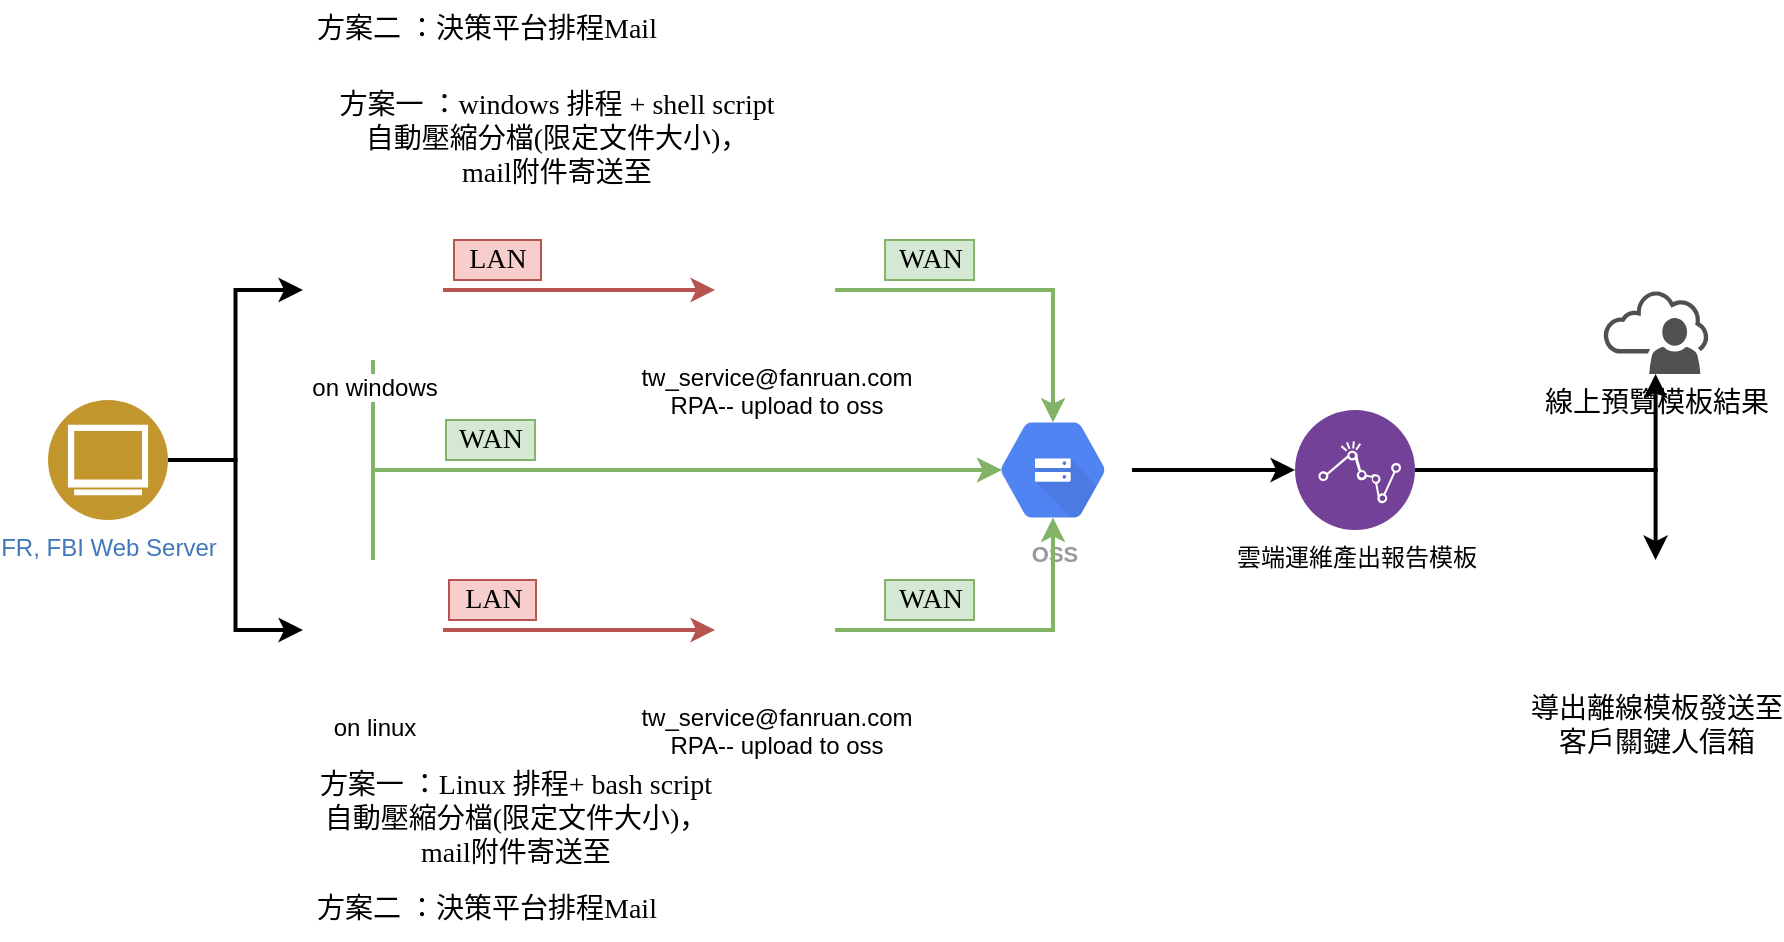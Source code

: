 <mxfile version="14.4.7" type="github">
  <diagram id="eIo0H9kK7ql945uVP1NC" name="Page-1">
    <mxGraphModel dx="2065" dy="1904" grid="1" gridSize="10" guides="1" tooltips="1" connect="1" arrows="1" fold="1" page="1" pageScale="1" pageWidth="1169" pageHeight="827" math="0" shadow="0">
      <root>
        <mxCell id="0" />
        <mxCell id="1" parent="0" />
        <mxCell id="TqtpQRx4dUUKEzbbysgT-4" style="edgeStyle=orthogonalEdgeStyle;rounded=0;orthogonalLoop=1;jettySize=auto;html=1;entryX=0;entryY=0.5;entryDx=0;entryDy=0;strokeWidth=2;" edge="1" parent="1" source="TqtpQRx4dUUKEzbbysgT-1" target="TqtpQRx4dUUKEzbbysgT-2">
          <mxGeometry relative="1" as="geometry" />
        </mxCell>
        <mxCell id="TqtpQRx4dUUKEzbbysgT-7" style="edgeStyle=orthogonalEdgeStyle;rounded=0;orthogonalLoop=1;jettySize=auto;html=1;entryX=0;entryY=0.5;entryDx=0;entryDy=0;strokeWidth=2;" edge="1" parent="1" source="TqtpQRx4dUUKEzbbysgT-1" target="TqtpQRx4dUUKEzbbysgT-6">
          <mxGeometry relative="1" as="geometry" />
        </mxCell>
        <mxCell id="TqtpQRx4dUUKEzbbysgT-1" value="FR, FBI Web Server" style="aspect=fixed;perimeter=ellipsePerimeter;html=1;align=center;shadow=0;dashed=0;fontColor=#4277BB;labelBackgroundColor=#ffffff;fontSize=12;spacingTop=0;image;image=img/lib/ibm/users/browser.svg;" vertex="1" parent="1">
          <mxGeometry x="160" y="-448" width="60" height="60" as="geometry" />
        </mxCell>
        <mxCell id="TqtpQRx4dUUKEzbbysgT-14" style="edgeStyle=orthogonalEdgeStyle;rounded=0;orthogonalLoop=1;jettySize=auto;html=1;entryX=0;entryY=0.5;entryDx=0;entryDy=0;fontFamily=Noto Sans TC;fontSource=https%3A%2F%2Ffonts.googleapis.com%2Fcss%3Ffamily%3DNoto%2BSans%2BTC;fontSize=14;fillColor=#f8cecc;strokeColor=#b85450;strokeWidth=2;" edge="1" parent="1" source="TqtpQRx4dUUKEzbbysgT-2" target="TqtpQRx4dUUKEzbbysgT-13">
          <mxGeometry relative="1" as="geometry" />
        </mxCell>
        <mxCell id="TqtpQRx4dUUKEzbbysgT-16" style="edgeStyle=orthogonalEdgeStyle;rounded=0;orthogonalLoop=1;jettySize=auto;html=1;fontFamily=Noto Sans TC;fontSource=https%3A%2F%2Ffonts.googleapis.com%2Fcss%3Ffamily%3DNoto%2BSans%2BTC;fontSize=14;entryX=0.175;entryY=0.5;entryDx=0;entryDy=0;entryPerimeter=0;fillColor=#d5e8d4;strokeColor=#82b366;strokeWidth=2;" edge="1" parent="1" source="TqtpQRx4dUUKEzbbysgT-2" target="TqtpQRx4dUUKEzbbysgT-15">
          <mxGeometry relative="1" as="geometry">
            <mxPoint x="420" y="-413" as="targetPoint" />
            <Array as="points">
              <mxPoint x="323" y="-413" />
            </Array>
          </mxGeometry>
        </mxCell>
        <mxCell id="TqtpQRx4dUUKEzbbysgT-2" value="on windows" style="shape=image;html=1;verticalAlign=top;verticalLabelPosition=bottom;labelBackgroundColor=#ffffff;imageAspect=0;aspect=fixed;image=https://cdn0.iconfinder.com/data/icons/social-network-9/50/12-128.png" vertex="1" parent="1">
          <mxGeometry x="287.5" y="-538" width="70" height="70" as="geometry" />
        </mxCell>
        <mxCell id="TqtpQRx4dUUKEzbbysgT-17" style="edgeStyle=orthogonalEdgeStyle;rounded=0;orthogonalLoop=1;jettySize=auto;html=1;entryX=0.175;entryY=0.5;entryDx=0;entryDy=0;entryPerimeter=0;fontFamily=Noto Sans TC;fontSource=https%3A%2F%2Ffonts.googleapis.com%2Fcss%3Ffamily%3DNoto%2BSans%2BTC;fontSize=14;fillColor=#d5e8d4;strokeColor=#82b366;strokeWidth=2;" edge="1" parent="1" source="TqtpQRx4dUUKEzbbysgT-6" target="TqtpQRx4dUUKEzbbysgT-15">
          <mxGeometry relative="1" as="geometry">
            <Array as="points">
              <mxPoint x="323" y="-413" />
            </Array>
          </mxGeometry>
        </mxCell>
        <mxCell id="TqtpQRx4dUUKEzbbysgT-19" style="edgeStyle=orthogonalEdgeStyle;rounded=0;orthogonalLoop=1;jettySize=auto;html=1;fontFamily=Noto Sans TC;fontSource=https%3A%2F%2Ffonts.googleapis.com%2Fcss%3Ffamily%3DNoto%2BSans%2BTC;fontSize=14;fillColor=#f8cecc;strokeColor=#b85450;strokeWidth=2;" edge="1" parent="1" source="TqtpQRx4dUUKEzbbysgT-6" target="TqtpQRx4dUUKEzbbysgT-18">
          <mxGeometry relative="1" as="geometry" />
        </mxCell>
        <mxCell id="TqtpQRx4dUUKEzbbysgT-6" value="on linux" style="shape=image;html=1;verticalAlign=top;verticalLabelPosition=bottom;labelBackgroundColor=#ffffff;imageAspect=0;aspect=fixed;image=https://cdn1.iconfinder.com/data/icons/system-black-circles/512/linux_tox-128.png" vertex="1" parent="1">
          <mxGeometry x="287.5" y="-368" width="70" height="70" as="geometry" />
        </mxCell>
        <mxCell id="TqtpQRx4dUUKEzbbysgT-11" value="WAN" style="text;html=1;strokeColor=#82b366;fillColor=#d5e8d4;align=center;verticalAlign=middle;whiteSpace=wrap;rounded=0;fontFamily=Noto Sans TC;fontSource=https%3A%2F%2Ffonts.googleapis.com%2Fcss%3Ffamily%3DNoto%2BSans%2BTC;fontSize=14;" vertex="1" parent="1">
          <mxGeometry x="359" y="-438" width="44.5" height="20" as="geometry" />
        </mxCell>
        <mxCell id="TqtpQRx4dUUKEzbbysgT-29" style="edgeStyle=orthogonalEdgeStyle;rounded=0;orthogonalLoop=1;jettySize=auto;html=1;entryX=0.5;entryY=0.16;entryDx=0;entryDy=0;entryPerimeter=0;fontFamily=Noto Sans TC;fontSource=https%3A%2F%2Ffonts.googleapis.com%2Fcss%3Ffamily%3DNoto%2BSans%2BTC;fontSize=14;fillColor=#d5e8d4;strokeColor=#82b366;strokeWidth=2;" edge="1" parent="1" source="TqtpQRx4dUUKEzbbysgT-13" target="TqtpQRx4dUUKEzbbysgT-15">
          <mxGeometry relative="1" as="geometry" />
        </mxCell>
        <mxCell id="TqtpQRx4dUUKEzbbysgT-13" value="tw_service@fanruan.com&lt;br&gt;RPA-- upload to oss" style="shape=image;html=1;verticalAlign=top;verticalLabelPosition=bottom;labelBackgroundColor=#ffffff;imageAspect=0;aspect=fixed;image=https://cdn2.iconfinder.com/data/icons/social-icons-circular-color/512/gmail-128.png" vertex="1" parent="1">
          <mxGeometry x="493.5" y="-533" width="60" height="60" as="geometry" />
        </mxCell>
        <mxCell id="TqtpQRx4dUUKEzbbysgT-35" style="edgeStyle=orthogonalEdgeStyle;rounded=0;orthogonalLoop=1;jettySize=auto;html=1;entryX=0;entryY=0.5;entryDx=0;entryDy=0;fontFamily=Noto Sans TC;fontSource=https%3A%2F%2Ffonts.googleapis.com%2Fcss%3Ffamily%3DNoto%2BSans%2BTC;fontSize=14;strokeWidth=2;" edge="1" parent="1" source="TqtpQRx4dUUKEzbbysgT-15" target="TqtpQRx4dUUKEzbbysgT-34">
          <mxGeometry relative="1" as="geometry" />
        </mxCell>
        <mxCell id="TqtpQRx4dUUKEzbbysgT-15" value="OSS" style="html=1;fillColor=#5184F3;strokeColor=none;verticalAlign=top;labelPosition=center;verticalLabelPosition=bottom;align=center;spacingTop=-6;fontSize=11;fontStyle=1;fontColor=#999999;shape=mxgraph.gcp2.hexIcon;prIcon=cloud_storage" vertex="1" parent="1">
          <mxGeometry x="623.02" y="-448" width="78.97" height="70" as="geometry" />
        </mxCell>
        <mxCell id="TqtpQRx4dUUKEzbbysgT-30" style="edgeStyle=orthogonalEdgeStyle;rounded=0;orthogonalLoop=1;jettySize=auto;html=1;entryX=0.5;entryY=0.84;entryDx=0;entryDy=0;entryPerimeter=0;fontFamily=Noto Sans TC;fontSource=https%3A%2F%2Ffonts.googleapis.com%2Fcss%3Ffamily%3DNoto%2BSans%2BTC;fontSize=14;fillColor=#d5e8d4;strokeColor=#82b366;strokeWidth=2;" edge="1" parent="1" source="TqtpQRx4dUUKEzbbysgT-18" target="TqtpQRx4dUUKEzbbysgT-15">
          <mxGeometry relative="1" as="geometry" />
        </mxCell>
        <mxCell id="TqtpQRx4dUUKEzbbysgT-18" value="tw_service@fanruan.com&lt;br&gt;RPA-- upload to oss" style="shape=image;html=1;verticalAlign=top;verticalLabelPosition=bottom;labelBackgroundColor=#ffffff;imageAspect=0;aspect=fixed;image=https://cdn2.iconfinder.com/data/icons/social-icons-circular-color/512/gmail-128.png" vertex="1" parent="1">
          <mxGeometry x="493.5" y="-363" width="60" height="60" as="geometry" />
        </mxCell>
        <mxCell id="TqtpQRx4dUUKEzbbysgT-22" value="方案一 ：windows 排程 + shell script&lt;br&gt;自動壓縮分檔(限定文件大小)，&lt;br&gt;mail附件寄送至" style="text;html=1;strokeColor=none;fillColor=none;align=center;verticalAlign=middle;whiteSpace=wrap;rounded=0;fontFamily=Noto Sans TC;fontSource=https%3A%2F%2Ffonts.googleapis.com%2Fcss%3Ffamily%3DNoto%2BSans%2BTC;fontSize=14;" vertex="1" parent="1">
          <mxGeometry x="287.5" y="-608" width="253" height="60" as="geometry" />
        </mxCell>
        <mxCell id="TqtpQRx4dUUKEzbbysgT-23" value="LAN" style="text;html=1;strokeColor=#b85450;fillColor=#f8cecc;align=center;verticalAlign=middle;whiteSpace=wrap;rounded=0;fontFamily=Noto Sans TC;fontSource=https%3A%2F%2Ffonts.googleapis.com%2Fcss%3Ffamily%3DNoto%2BSans%2BTC;fontSize=14;" vertex="1" parent="1">
          <mxGeometry x="363" y="-528" width="43.5" height="20" as="geometry" />
        </mxCell>
        <mxCell id="TqtpQRx4dUUKEzbbysgT-24" value="LAN" style="text;html=1;strokeColor=#b85450;fillColor=#f8cecc;align=center;verticalAlign=middle;whiteSpace=wrap;rounded=0;fontFamily=Noto Sans TC;fontSource=https%3A%2F%2Ffonts.googleapis.com%2Fcss%3Ffamily%3DNoto%2BSans%2BTC;fontSize=14;" vertex="1" parent="1">
          <mxGeometry x="360.5" y="-358" width="43.5" height="20" as="geometry" />
        </mxCell>
        <mxCell id="TqtpQRx4dUUKEzbbysgT-25" value="方案一 ：Linux 排程+ bash script&lt;br&gt;自動壓縮分檔(限定文件大小)，&lt;br&gt;mail附件寄送至" style="text;html=1;strokeColor=none;fillColor=none;align=center;verticalAlign=middle;whiteSpace=wrap;rounded=0;fontFamily=Noto Sans TC;fontSource=https%3A%2F%2Ffonts.googleapis.com%2Fcss%3Ffamily%3DNoto%2BSans%2BTC;fontSize=14;" vertex="1" parent="1">
          <mxGeometry x="273.5" y="-268" width="240" height="60" as="geometry" />
        </mxCell>
        <mxCell id="TqtpQRx4dUUKEzbbysgT-26" value="方案二 ：決策平台排程Mail" style="text;html=1;strokeColor=none;fillColor=none;align=center;verticalAlign=middle;whiteSpace=wrap;rounded=0;fontFamily=Noto Sans TC;fontSource=https%3A%2F%2Ffonts.googleapis.com%2Fcss%3Ffamily%3DNoto%2BSans%2BTC;fontSize=14;" vertex="1" parent="1">
          <mxGeometry x="287.5" y="-648" width="182.5" height="30" as="geometry" />
        </mxCell>
        <mxCell id="TqtpQRx4dUUKEzbbysgT-31" value="方案二 ：決策平台排程Mail" style="text;html=1;strokeColor=none;fillColor=none;align=center;verticalAlign=middle;whiteSpace=wrap;rounded=0;fontFamily=Noto Sans TC;fontSource=https%3A%2F%2Ffonts.googleapis.com%2Fcss%3Ffamily%3DNoto%2BSans%2BTC;fontSize=14;" vertex="1" parent="1">
          <mxGeometry x="287.5" y="-208" width="182.5" height="30" as="geometry" />
        </mxCell>
        <mxCell id="TqtpQRx4dUUKEzbbysgT-32" value="WAN" style="text;html=1;strokeColor=#82b366;fillColor=#d5e8d4;align=center;verticalAlign=middle;whiteSpace=wrap;rounded=0;fontFamily=Noto Sans TC;fontSource=https%3A%2F%2Ffonts.googleapis.com%2Fcss%3Ffamily%3DNoto%2BSans%2BTC;fontSize=14;" vertex="1" parent="1">
          <mxGeometry x="578.52" y="-528" width="44.5" height="20" as="geometry" />
        </mxCell>
        <mxCell id="TqtpQRx4dUUKEzbbysgT-33" value="WAN" style="text;html=1;strokeColor=#82b366;fillColor=#d5e8d4;align=center;verticalAlign=middle;whiteSpace=wrap;rounded=0;fontFamily=Noto Sans TC;fontSource=https%3A%2F%2Ffonts.googleapis.com%2Fcss%3Ffamily%3DNoto%2BSans%2BTC;fontSize=14;" vertex="1" parent="1">
          <mxGeometry x="578.52" y="-358" width="44.5" height="20" as="geometry" />
        </mxCell>
        <mxCell id="TqtpQRx4dUUKEzbbysgT-39" style="edgeStyle=orthogonalEdgeStyle;rounded=0;orthogonalLoop=1;jettySize=auto;html=1;strokeWidth=2;fontFamily=Noto Sans TC;fontSource=https%3A%2F%2Ffonts.googleapis.com%2Fcss%3Ffamily%3DNoto%2BSans%2BTC;fontSize=14;" edge="1" parent="1" source="TqtpQRx4dUUKEzbbysgT-34" target="TqtpQRx4dUUKEzbbysgT-38">
          <mxGeometry relative="1" as="geometry" />
        </mxCell>
        <mxCell id="TqtpQRx4dUUKEzbbysgT-40" style="edgeStyle=orthogonalEdgeStyle;rounded=0;orthogonalLoop=1;jettySize=auto;html=1;strokeWidth=2;fontFamily=Noto Sans TC;fontSource=https%3A%2F%2Ffonts.googleapis.com%2Fcss%3Ffamily%3DNoto%2BSans%2BTC;fontSize=14;" edge="1" parent="1" source="TqtpQRx4dUUKEzbbysgT-34" target="TqtpQRx4dUUKEzbbysgT-37">
          <mxGeometry relative="1" as="geometry" />
        </mxCell>
        <mxCell id="TqtpQRx4dUUKEzbbysgT-34" value="&lt;font color=&quot;#000000&quot; face=&quot;Noto Sans TC&quot; data-font-src=&quot;https://fonts.googleapis.com/css?family=Noto+Sans+TC&quot;&gt;雲端運維產出報告模板&lt;/font&gt;" style="aspect=fixed;perimeter=ellipsePerimeter;html=1;align=center;shadow=0;dashed=0;fontColor=#4277BB;labelBackgroundColor=#ffffff;fontSize=12;spacingTop=0;image;image=img/lib/ibm/analytics/analytics.svg;" vertex="1" parent="1">
          <mxGeometry x="783.5" y="-443" width="60" height="60" as="geometry" />
        </mxCell>
        <mxCell id="TqtpQRx4dUUKEzbbysgT-37" value="導出離線模板發送至&lt;br&gt;客戶關鍵人信箱" style="shape=image;html=1;verticalAlign=top;verticalLabelPosition=bottom;labelBackgroundColor=#ffffff;imageAspect=0;aspect=fixed;image=https://cdn0.iconfinder.com/data/icons/free-daily-icon-set/512/MessageSent-128.png;fontFamily=Noto Sans TC;fontSource=https%3A%2F%2Ffonts.googleapis.com%2Fcss%3Ffamily%3DNoto%2BSans%2BTC;fontSize=14;" vertex="1" parent="1">
          <mxGeometry x="933.78" y="-368" width="60" height="60" as="geometry" />
        </mxCell>
        <mxCell id="TqtpQRx4dUUKEzbbysgT-38" value="線上預覽模板結果" style="pointerEvents=1;shadow=0;dashed=0;html=1;strokeColor=none;fillColor=#505050;labelPosition=center;verticalLabelPosition=bottom;outlineConnect=0;verticalAlign=top;align=center;shape=mxgraph.office.clouds.online_user;fontFamily=Noto Sans TC;fontSource=https%3A%2F%2Ffonts.googleapis.com%2Fcss%3Ffamily%3DNoto%2BSans%2BTC;fontSize=14;" vertex="1" parent="1">
          <mxGeometry x="937.39" y="-503" width="52.78" height="42" as="geometry" />
        </mxCell>
      </root>
    </mxGraphModel>
  </diagram>
</mxfile>
